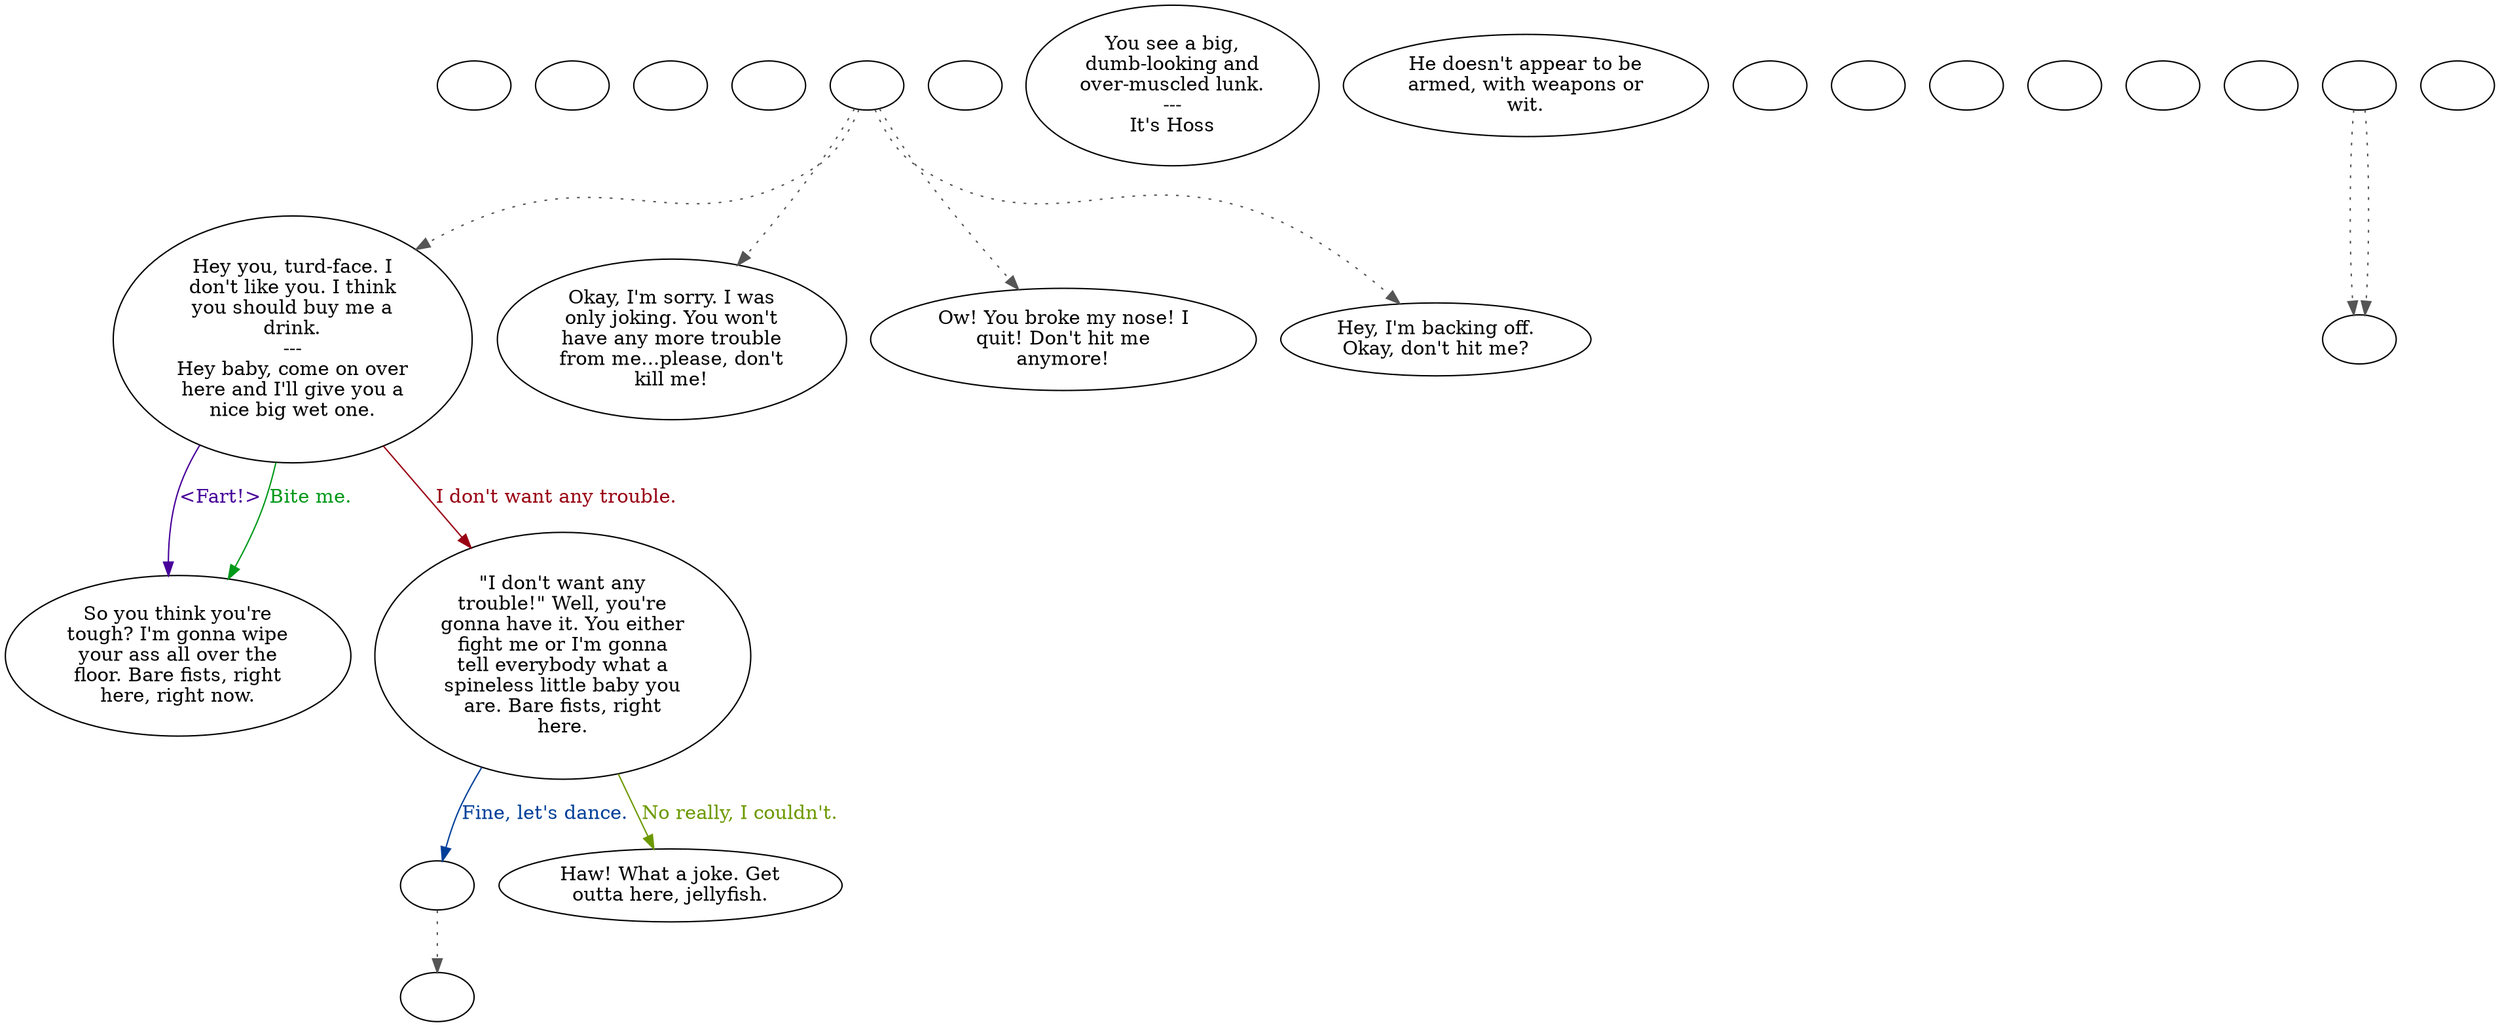 digraph schoss {
  "checkPartyMembersNearDoor" [style=filled       fillcolor="#FFFFFF"       color="#000000"]
  "checkPartyMembersNearDoor" [label=""]
  "start" [style=filled       fillcolor="#FFFFFF"       color="#000000"]
  "start" [label=""]
  "critter_p_proc" [style=filled       fillcolor="#FFFFFF"       color="#000000"]
  "critter_p_proc" [label=""]
  "pickup_p_proc" [style=filled       fillcolor="#FFFFFF"       color="#000000"]
  "pickup_p_proc" [label=""]
  "talk_p_proc" [style=filled       fillcolor="#FFFFFF"       color="#000000"]
  "talk_p_proc" -> "Node001" [style=dotted color="#555555"]
  "talk_p_proc" -> "Node006" [style=dotted color="#555555"]
  "talk_p_proc" -> "Node005" [style=dotted color="#555555"]
  "talk_p_proc" -> "Node007" [style=dotted color="#555555"]
  "talk_p_proc" [label=""]
  "destroy_p_proc" [style=filled       fillcolor="#FFFFFF"       color="#000000"]
  "destroy_p_proc" [label=""]
  "look_at_p_proc" [style=filled       fillcolor="#FFFFFF"       color="#000000"]
  "look_at_p_proc" [label="You see a big,\ndumb-looking and\nover-muscled lunk.\n---\nIt's Hoss"]
  "description_p_proc" [style=filled       fillcolor="#FFFFFF"       color="#000000"]
  "description_p_proc" [label="He doesn't appear to be\narmed, with weapons or\nwit."]
  "use_skill_on_p_proc" [style=filled       fillcolor="#FFFFFF"       color="#000000"]
  "use_skill_on_p_proc" [label=""]
  "damage_p_proc" [style=filled       fillcolor="#FFFFFF"       color="#000000"]
  "damage_p_proc" [label=""]
  "map_enter_p_proc" [style=filled       fillcolor="#FFFFFF"       color="#000000"]
  "map_enter_p_proc" [label=""]
  "Node998" [style=filled       fillcolor="#FFFFFF"       color="#000000"]
  "Node998" [label=""]
  "Node999" [style=filled       fillcolor="#FFFFFF"       color="#000000"]
  "Node999" [label=""]
  "Node001" [style=filled       fillcolor="#FFFFFF"       color="#000000"]
  "Node001" [label="Hey you, turd-face. I\ndon't like you. I think\nyou should buy me a\ndrink.\n---\nHey baby, come on over\nhere and I'll give you a\nnice big wet one."]
  "Node001" -> "Node002" [label="<Fart!>" color="#470099" fontcolor="#470099"]
  "Node001" -> "Node002" [label="Bite me." color="#00991A" fontcolor="#00991A"]
  "Node001" -> "Node003" [label="I don't want any trouble." color="#990013" fontcolor="#990013"]
  "Node002" [style=filled       fillcolor="#FFFFFF"       color="#000000"]
  "Node002" [label="So you think you're\ntough? I'm gonna wipe\nyour ass all over the\nfloor. Bare fists, right\nhere, right now."]
  "Node003" [style=filled       fillcolor="#FFFFFF"       color="#000000"]
  "Node003" [label="\"I don't want any\ntrouble!\" Well, you're\ngonna have it. You either\nfight me or I'm gonna\ntell everybody what a\nspineless little baby you\nare. Bare fists, right\nhere."]
  "Node003" -> "NodeCombat" [label="Fine, let's dance." color="#003F99" fontcolor="#003F99"]
  "Node003" -> "Node004" [label="No really, I couldn't." color="#6C9900" fontcolor="#6C9900"]
  "Node004" [style=filled       fillcolor="#FFFFFF"       color="#000000"]
  "Node004" [label="Haw! What a joke. Get\noutta here, jellyfish."]
  "Node005" [style=filled       fillcolor="#FFFFFF"       color="#000000"]
  "Node005" [label="Ow! You broke my nose! I\nquit! Don't hit me\nanymore!"]
  "Node006" [style=filled       fillcolor="#FFFFFF"       color="#000000"]
  "Node006" [label="Okay, I'm sorry. I was\nonly joking. You won't\nhave any more trouble\nfrom me...please, don't\nkill me!"]
  "Node007" [style=filled       fillcolor="#FFFFFF"       color="#000000"]
  "Node007" [label="Hey, I'm backing off.\nOkay, don't hit me?"]
  "checkTime" [style=filled       fillcolor="#FFFFFF"       color="#000000"]
  "checkTime" [label=""]
  "getTimeBit" [style=filled       fillcolor="#FFFFFF"       color="#000000"]
  "getTimeBit" [label=""]
  "surrender" [style=filled       fillcolor="#FFFFFF"       color="#000000"]
  "surrender" [label=""]
  "dude_pulls_gun" [style=filled       fillcolor="#FFFFFF"       color="#000000"]
  "dude_pulls_gun" [label=""]
  "timed_event_p_proc" [style=filled       fillcolor="#FFFFFF"       color="#000000"]
  "timed_event_p_proc" -> "surrender" [style=dotted color="#555555"]
  "timed_event_p_proc" -> "surrender" [style=dotted color="#555555"]
  "timed_event_p_proc" [label=""]
  "NodeCombat" [style=filled       fillcolor="#FFFFFF"       color="#000000"]
  "NodeCombat" -> "Node998" [style=dotted color="#555555"]
  "NodeCombat" [label=""]
}